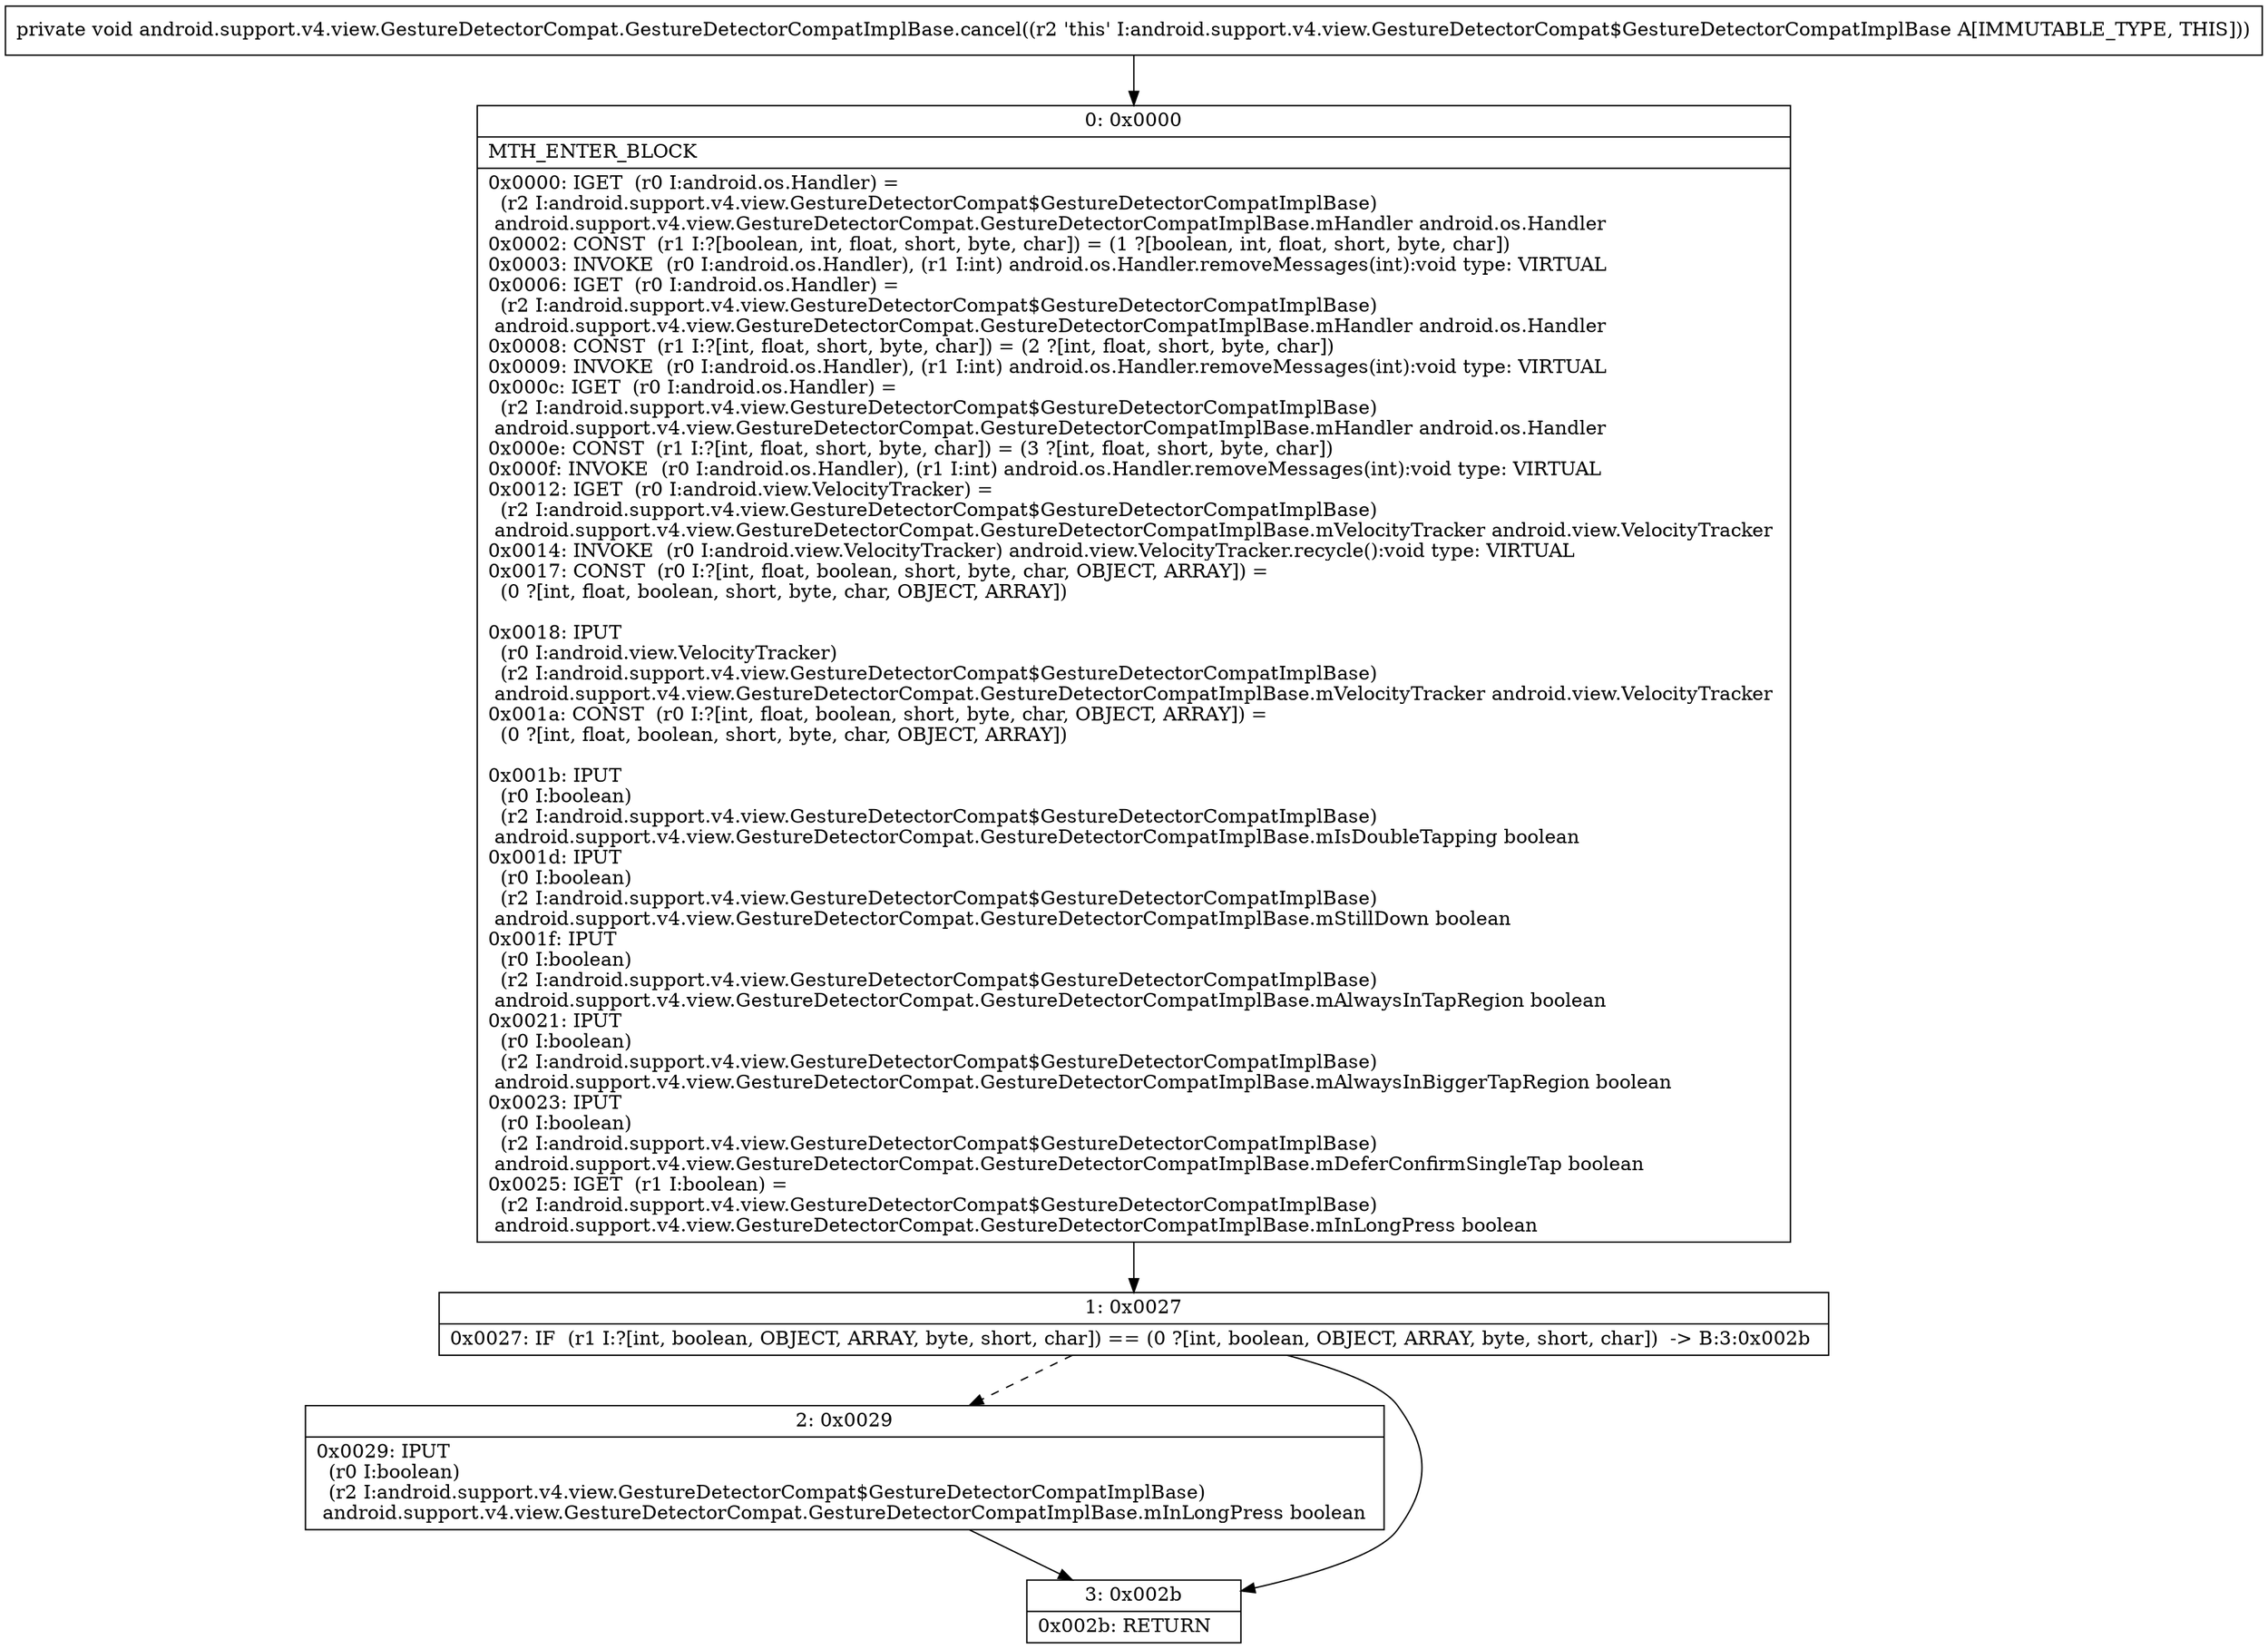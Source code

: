 digraph "CFG forandroid.support.v4.view.GestureDetectorCompat.GestureDetectorCompatImplBase.cancel()V" {
Node_0 [shape=record,label="{0\:\ 0x0000|MTH_ENTER_BLOCK\l|0x0000: IGET  (r0 I:android.os.Handler) = \l  (r2 I:android.support.v4.view.GestureDetectorCompat$GestureDetectorCompatImplBase)\l android.support.v4.view.GestureDetectorCompat.GestureDetectorCompatImplBase.mHandler android.os.Handler \l0x0002: CONST  (r1 I:?[boolean, int, float, short, byte, char]) = (1 ?[boolean, int, float, short, byte, char]) \l0x0003: INVOKE  (r0 I:android.os.Handler), (r1 I:int) android.os.Handler.removeMessages(int):void type: VIRTUAL \l0x0006: IGET  (r0 I:android.os.Handler) = \l  (r2 I:android.support.v4.view.GestureDetectorCompat$GestureDetectorCompatImplBase)\l android.support.v4.view.GestureDetectorCompat.GestureDetectorCompatImplBase.mHandler android.os.Handler \l0x0008: CONST  (r1 I:?[int, float, short, byte, char]) = (2 ?[int, float, short, byte, char]) \l0x0009: INVOKE  (r0 I:android.os.Handler), (r1 I:int) android.os.Handler.removeMessages(int):void type: VIRTUAL \l0x000c: IGET  (r0 I:android.os.Handler) = \l  (r2 I:android.support.v4.view.GestureDetectorCompat$GestureDetectorCompatImplBase)\l android.support.v4.view.GestureDetectorCompat.GestureDetectorCompatImplBase.mHandler android.os.Handler \l0x000e: CONST  (r1 I:?[int, float, short, byte, char]) = (3 ?[int, float, short, byte, char]) \l0x000f: INVOKE  (r0 I:android.os.Handler), (r1 I:int) android.os.Handler.removeMessages(int):void type: VIRTUAL \l0x0012: IGET  (r0 I:android.view.VelocityTracker) = \l  (r2 I:android.support.v4.view.GestureDetectorCompat$GestureDetectorCompatImplBase)\l android.support.v4.view.GestureDetectorCompat.GestureDetectorCompatImplBase.mVelocityTracker android.view.VelocityTracker \l0x0014: INVOKE  (r0 I:android.view.VelocityTracker) android.view.VelocityTracker.recycle():void type: VIRTUAL \l0x0017: CONST  (r0 I:?[int, float, boolean, short, byte, char, OBJECT, ARRAY]) = \l  (0 ?[int, float, boolean, short, byte, char, OBJECT, ARRAY])\l \l0x0018: IPUT  \l  (r0 I:android.view.VelocityTracker)\l  (r2 I:android.support.v4.view.GestureDetectorCompat$GestureDetectorCompatImplBase)\l android.support.v4.view.GestureDetectorCompat.GestureDetectorCompatImplBase.mVelocityTracker android.view.VelocityTracker \l0x001a: CONST  (r0 I:?[int, float, boolean, short, byte, char, OBJECT, ARRAY]) = \l  (0 ?[int, float, boolean, short, byte, char, OBJECT, ARRAY])\l \l0x001b: IPUT  \l  (r0 I:boolean)\l  (r2 I:android.support.v4.view.GestureDetectorCompat$GestureDetectorCompatImplBase)\l android.support.v4.view.GestureDetectorCompat.GestureDetectorCompatImplBase.mIsDoubleTapping boolean \l0x001d: IPUT  \l  (r0 I:boolean)\l  (r2 I:android.support.v4.view.GestureDetectorCompat$GestureDetectorCompatImplBase)\l android.support.v4.view.GestureDetectorCompat.GestureDetectorCompatImplBase.mStillDown boolean \l0x001f: IPUT  \l  (r0 I:boolean)\l  (r2 I:android.support.v4.view.GestureDetectorCompat$GestureDetectorCompatImplBase)\l android.support.v4.view.GestureDetectorCompat.GestureDetectorCompatImplBase.mAlwaysInTapRegion boolean \l0x0021: IPUT  \l  (r0 I:boolean)\l  (r2 I:android.support.v4.view.GestureDetectorCompat$GestureDetectorCompatImplBase)\l android.support.v4.view.GestureDetectorCompat.GestureDetectorCompatImplBase.mAlwaysInBiggerTapRegion boolean \l0x0023: IPUT  \l  (r0 I:boolean)\l  (r2 I:android.support.v4.view.GestureDetectorCompat$GestureDetectorCompatImplBase)\l android.support.v4.view.GestureDetectorCompat.GestureDetectorCompatImplBase.mDeferConfirmSingleTap boolean \l0x0025: IGET  (r1 I:boolean) = \l  (r2 I:android.support.v4.view.GestureDetectorCompat$GestureDetectorCompatImplBase)\l android.support.v4.view.GestureDetectorCompat.GestureDetectorCompatImplBase.mInLongPress boolean \l}"];
Node_1 [shape=record,label="{1\:\ 0x0027|0x0027: IF  (r1 I:?[int, boolean, OBJECT, ARRAY, byte, short, char]) == (0 ?[int, boolean, OBJECT, ARRAY, byte, short, char])  \-\> B:3:0x002b \l}"];
Node_2 [shape=record,label="{2\:\ 0x0029|0x0029: IPUT  \l  (r0 I:boolean)\l  (r2 I:android.support.v4.view.GestureDetectorCompat$GestureDetectorCompatImplBase)\l android.support.v4.view.GestureDetectorCompat.GestureDetectorCompatImplBase.mInLongPress boolean \l}"];
Node_3 [shape=record,label="{3\:\ 0x002b|0x002b: RETURN   \l}"];
MethodNode[shape=record,label="{private void android.support.v4.view.GestureDetectorCompat.GestureDetectorCompatImplBase.cancel((r2 'this' I:android.support.v4.view.GestureDetectorCompat$GestureDetectorCompatImplBase A[IMMUTABLE_TYPE, THIS])) }"];
MethodNode -> Node_0;
Node_0 -> Node_1;
Node_1 -> Node_2[style=dashed];
Node_1 -> Node_3;
Node_2 -> Node_3;
}

